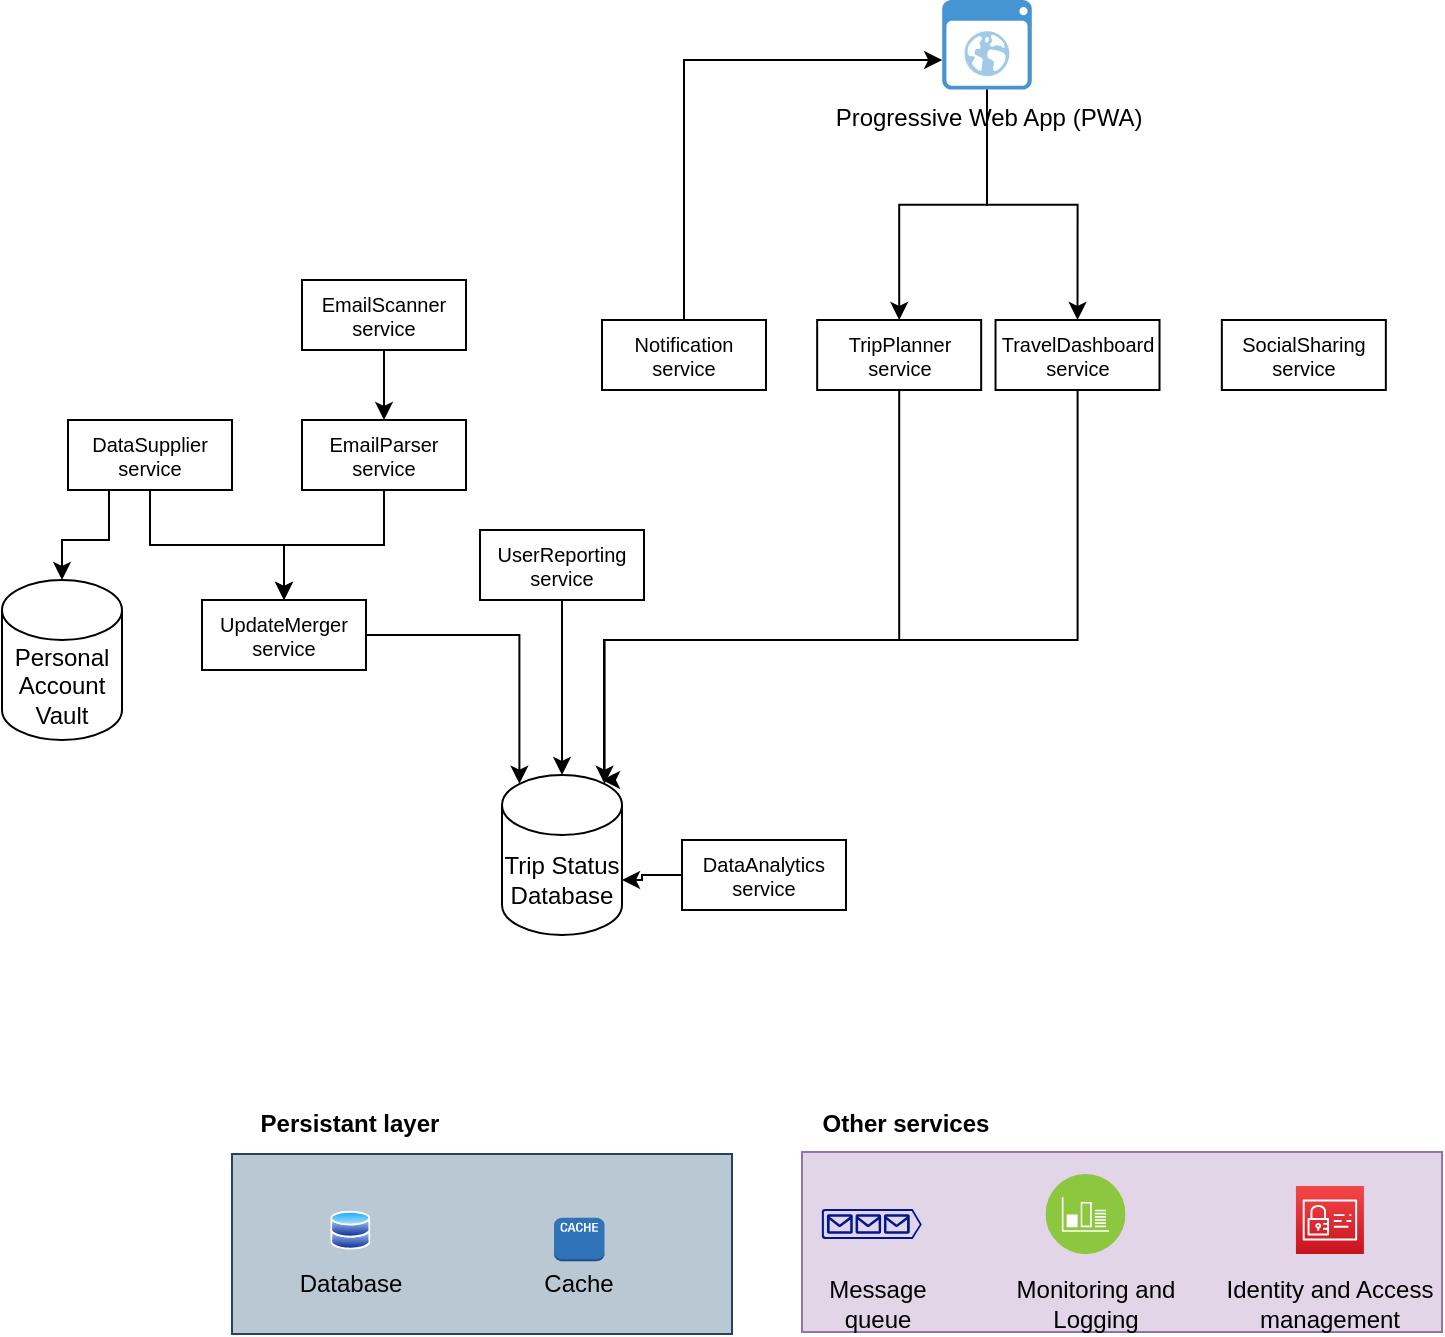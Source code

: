 <mxfile version="21.7.4" type="github">
  <diagram name="Page-1" id="DHzsw7qp5RdwvfVfzMkx">
    <mxGraphModel dx="1949" dy="937" grid="1" gridSize="10" guides="1" tooltips="1" connect="1" arrows="1" fold="1" page="1" pageScale="1" pageWidth="827" pageHeight="1169" math="0" shadow="0">
      <root>
        <mxCell id="0" />
        <mxCell id="1" parent="0" />
        <mxCell id="j5hr9lwx4SY-Ujh9xRNT-41" style="edgeStyle=orthogonalEdgeStyle;rounded=0;orthogonalLoop=1;jettySize=auto;html=1;entryX=0.5;entryY=0;entryDx=0;entryDy=0;" edge="1" parent="1" source="j5hr9lwx4SY-Ujh9xRNT-4" target="j5hr9lwx4SY-Ujh9xRNT-35">
          <mxGeometry relative="1" as="geometry" />
        </mxCell>
        <mxCell id="j5hr9lwx4SY-Ujh9xRNT-42" style="edgeStyle=orthogonalEdgeStyle;rounded=0;orthogonalLoop=1;jettySize=auto;html=1;" edge="1" parent="1" source="j5hr9lwx4SY-Ujh9xRNT-4" target="j5hr9lwx4SY-Ujh9xRNT-14">
          <mxGeometry relative="1" as="geometry" />
        </mxCell>
        <mxCell id="j5hr9lwx4SY-Ujh9xRNT-4" value="Progressive Web App (PWA)" style="shadow=0;dashed=0;html=1;strokeColor=none;fillColor=#4495D1;labelPosition=center;verticalLabelPosition=bottom;verticalAlign=top;align=center;outlineConnect=0;shape=mxgraph.veeam.2d.web_ui;" vertex="1" parent="1">
          <mxGeometry x="490.1" y="170" width="44.8" height="44.8" as="geometry" />
        </mxCell>
        <mxCell id="j5hr9lwx4SY-Ujh9xRNT-9" value="Persistant layer" style="text;html=1;strokeColor=none;fillColor=none;align=center;verticalAlign=middle;whiteSpace=wrap;rounded=0;fontStyle=1" vertex="1" parent="1">
          <mxGeometry x="144" y="717" width="100" height="30" as="geometry" />
        </mxCell>
        <mxCell id="j5hr9lwx4SY-Ujh9xRNT-39" style="edgeStyle=orthogonalEdgeStyle;rounded=0;orthogonalLoop=1;jettySize=auto;html=1;entryX=0.5;entryY=0;entryDx=0;entryDy=0;" edge="1" parent="1" source="j5hr9lwx4SY-Ujh9xRNT-12" target="j5hr9lwx4SY-Ujh9xRNT-36">
          <mxGeometry relative="1" as="geometry" />
        </mxCell>
        <mxCell id="j5hr9lwx4SY-Ujh9xRNT-45" style="edgeStyle=orthogonalEdgeStyle;rounded=0;orthogonalLoop=1;jettySize=auto;html=1;exitX=0.25;exitY=1;exitDx=0;exitDy=0;entryX=0.5;entryY=0;entryDx=0;entryDy=0;entryPerimeter=0;" edge="1" parent="1" source="j5hr9lwx4SY-Ujh9xRNT-12" target="j5hr9lwx4SY-Ujh9xRNT-51">
          <mxGeometry relative="1" as="geometry">
            <mxPoint x="51" y="470" as="targetPoint" />
            <Array as="points">
              <mxPoint x="74" y="440" />
              <mxPoint x="50" y="440" />
            </Array>
          </mxGeometry>
        </mxCell>
        <mxCell id="j5hr9lwx4SY-Ujh9xRNT-12" value="DataSupplier service" style="rounded=0;whiteSpace=wrap;html=1;fontSize=10;" vertex="1" parent="1">
          <mxGeometry x="53" y="380" width="82" height="35" as="geometry" />
        </mxCell>
        <mxCell id="j5hr9lwx4SY-Ujh9xRNT-40" style="edgeStyle=orthogonalEdgeStyle;rounded=0;orthogonalLoop=1;jettySize=auto;html=1;entryX=0.5;entryY=0;entryDx=0;entryDy=0;" edge="1" parent="1" source="j5hr9lwx4SY-Ujh9xRNT-13" target="j5hr9lwx4SY-Ujh9xRNT-33">
          <mxGeometry relative="1" as="geometry" />
        </mxCell>
        <mxCell id="j5hr9lwx4SY-Ujh9xRNT-13" value="EmailScanner service" style="rounded=0;whiteSpace=wrap;html=1;imageWidth=20;imageHeight=20;fontSize=10;" vertex="1" parent="1">
          <mxGeometry x="170" y="310" width="82" height="35" as="geometry" />
        </mxCell>
        <mxCell id="j5hr9lwx4SY-Ujh9xRNT-47" style="edgeStyle=orthogonalEdgeStyle;rounded=0;orthogonalLoop=1;jettySize=auto;html=1;entryX=0.855;entryY=0;entryDx=0;entryDy=4.35;entryPerimeter=0;" edge="1" parent="1" source="j5hr9lwx4SY-Ujh9xRNT-14" target="j5hr9lwx4SY-Ujh9xRNT-44">
          <mxGeometry relative="1" as="geometry">
            <Array as="points">
              <mxPoint x="469" y="490" />
              <mxPoint x="321" y="490" />
            </Array>
          </mxGeometry>
        </mxCell>
        <mxCell id="j5hr9lwx4SY-Ujh9xRNT-14" value="TripPlanner service" style="rounded=0;whiteSpace=wrap;html=1;fontSize=10;" vertex="1" parent="1">
          <mxGeometry x="427.58" y="330" width="82" height="35" as="geometry" />
        </mxCell>
        <mxCell id="j5hr9lwx4SY-Ujh9xRNT-15" value="SocialSharing service" style="rounded=0;whiteSpace=wrap;html=1;fontSize=10;" vertex="1" parent="1">
          <mxGeometry x="629.92" y="330" width="82" height="35" as="geometry" />
        </mxCell>
        <mxCell id="j5hr9lwx4SY-Ujh9xRNT-50" style="edgeStyle=orthogonalEdgeStyle;rounded=0;orthogonalLoop=1;jettySize=auto;html=1;" edge="1" parent="1" source="j5hr9lwx4SY-Ujh9xRNT-16" target="j5hr9lwx4SY-Ujh9xRNT-44">
          <mxGeometry relative="1" as="geometry" />
        </mxCell>
        <mxCell id="j5hr9lwx4SY-Ujh9xRNT-16" value="UserReporting service" style="rounded=0;whiteSpace=wrap;html=1;fontSize=10;" vertex="1" parent="1">
          <mxGeometry x="259" y="435" width="82" height="35" as="geometry" />
        </mxCell>
        <mxCell id="j5hr9lwx4SY-Ujh9xRNT-49" style="edgeStyle=orthogonalEdgeStyle;rounded=0;orthogonalLoop=1;jettySize=auto;html=1;entryX=1;entryY=0;entryDx=0;entryDy=52.5;entryPerimeter=0;" edge="1" parent="1" source="j5hr9lwx4SY-Ujh9xRNT-17" target="j5hr9lwx4SY-Ujh9xRNT-44">
          <mxGeometry relative="1" as="geometry" />
        </mxCell>
        <mxCell id="j5hr9lwx4SY-Ujh9xRNT-17" value="DataAnalytics service" style="rounded=0;whiteSpace=wrap;html=1;fontSize=10;" vertex="1" parent="1">
          <mxGeometry x="360" y="590" width="82" height="35" as="geometry" />
        </mxCell>
        <mxCell id="j5hr9lwx4SY-Ujh9xRNT-43" style="edgeStyle=orthogonalEdgeStyle;rounded=0;orthogonalLoop=1;jettySize=auto;html=1;" edge="1" parent="1" source="j5hr9lwx4SY-Ujh9xRNT-18" target="j5hr9lwx4SY-Ujh9xRNT-4">
          <mxGeometry relative="1" as="geometry">
            <Array as="points">
              <mxPoint x="361" y="200" />
            </Array>
          </mxGeometry>
        </mxCell>
        <mxCell id="j5hr9lwx4SY-Ujh9xRNT-18" value="Notification service" style="rounded=0;whiteSpace=wrap;html=1;fontSize=10;" vertex="1" parent="1">
          <mxGeometry x="320" y="330" width="82" height="35" as="geometry" />
        </mxCell>
        <mxCell id="j5hr9lwx4SY-Ujh9xRNT-19" value="" style="group" vertex="1" connectable="0" parent="1">
          <mxGeometry x="135" y="747" width="250" height="90" as="geometry" />
        </mxCell>
        <mxCell id="j5hr9lwx4SY-Ujh9xRNT-20" value="" style="rounded=0;whiteSpace=wrap;html=1;fillColor=#bac8d3;strokeColor=#23445d;" vertex="1" parent="j5hr9lwx4SY-Ujh9xRNT-19">
          <mxGeometry width="250.0" height="90" as="geometry" />
        </mxCell>
        <mxCell id="j5hr9lwx4SY-Ujh9xRNT-21" value="" style="image;aspect=fixed;perimeter=ellipsePerimeter;html=1;align=center;shadow=0;dashed=0;spacingTop=3;image=img/lib/active_directory/databases.svg;" vertex="1" parent="j5hr9lwx4SY-Ujh9xRNT-19">
          <mxGeometry x="49.17" y="28.265" width="20" height="19.6" as="geometry" />
        </mxCell>
        <mxCell id="j5hr9lwx4SY-Ujh9xRNT-22" value="Database" style="text;html=1;strokeColor=none;fillColor=none;align=center;verticalAlign=middle;whiteSpace=wrap;rounded=0;" vertex="1" parent="j5hr9lwx4SY-Ujh9xRNT-19">
          <mxGeometry x="46.667" y="53.625" width="25" height="22.5" as="geometry" />
        </mxCell>
        <mxCell id="j5hr9lwx4SY-Ujh9xRNT-23" value="" style="outlineConnect=0;dashed=0;verticalLabelPosition=bottom;verticalAlign=top;align=center;html=1;shape=mxgraph.aws3.cache_node;fillColor=#2E73B8;gradientColor=none;" vertex="1" parent="j5hr9lwx4SY-Ujh9xRNT-19">
          <mxGeometry x="161" y="31.89" width="25.24" height="21.74" as="geometry" />
        </mxCell>
        <mxCell id="j5hr9lwx4SY-Ujh9xRNT-24" value="Cache" style="text;html=1;strokeColor=none;fillColor=none;align=center;verticalAlign=middle;whiteSpace=wrap;rounded=0;" vertex="1" parent="j5hr9lwx4SY-Ujh9xRNT-19">
          <mxGeometry x="161.244" y="53.625" width="25" height="22.5" as="geometry" />
        </mxCell>
        <mxCell id="j5hr9lwx4SY-Ujh9xRNT-25" value="" style="rounded=0;whiteSpace=wrap;html=1;fillColor=#e1d5e7;strokeColor=#9673a6;glass=0;shadow=0;" vertex="1" parent="1">
          <mxGeometry x="420" y="746" width="320" height="90" as="geometry" />
        </mxCell>
        <mxCell id="j5hr9lwx4SY-Ujh9xRNT-26" value="Other services" style="text;html=1;strokeColor=none;fillColor=none;align=center;verticalAlign=middle;whiteSpace=wrap;rounded=0;fontStyle=1" vertex="1" parent="1">
          <mxGeometry x="417.58" y="717" width="107.58" height="30" as="geometry" />
        </mxCell>
        <mxCell id="j5hr9lwx4SY-Ujh9xRNT-27" value="Monitoring and Logging" style="text;html=1;strokeColor=none;fillColor=none;align=center;verticalAlign=middle;whiteSpace=wrap;rounded=0;" vertex="1" parent="1">
          <mxGeometry x="516.76" y="807" width="100.16" height="30" as="geometry" />
        </mxCell>
        <mxCell id="j5hr9lwx4SY-Ujh9xRNT-28" value="" style="image;aspect=fixed;perimeter=ellipsePerimeter;html=1;align=center;shadow=0;dashed=0;fontColor=#4277BB;labelBackgroundColor=default;fontSize=12;spacingTop=3;image=img/lib/ibm/infrastructure/monitoring_logging.svg;" vertex="1" parent="1">
          <mxGeometry x="541.76" y="757" width="40" height="40" as="geometry" />
        </mxCell>
        <mxCell id="j5hr9lwx4SY-Ujh9xRNT-29" value="" style="sketch=0;points=[[0,0,0],[0.25,0,0],[0.5,0,0],[0.75,0,0],[1,0,0],[0,1,0],[0.25,1,0],[0.5,1,0],[0.75,1,0],[1,1,0],[0,0.25,0],[0,0.5,0],[0,0.75,0],[1,0.25,0],[1,0.5,0],[1,0.75,0]];outlineConnect=0;fontColor=#232F3E;gradientColor=#F54749;gradientDirection=north;fillColor=#C7131F;strokeColor=#ffffff;dashed=0;verticalLabelPosition=bottom;verticalAlign=top;align=center;html=1;fontSize=12;fontStyle=0;aspect=fixed;shape=mxgraph.aws4.resourceIcon;resIcon=mxgraph.aws4.identity_and_access_management;" vertex="1" parent="1">
          <mxGeometry x="666.96" y="763" width="34" height="34" as="geometry" />
        </mxCell>
        <mxCell id="j5hr9lwx4SY-Ujh9xRNT-30" value="Identity and Access management" style="text;html=1;strokeColor=none;fillColor=none;align=center;verticalAlign=middle;whiteSpace=wrap;rounded=0;" vertex="1" parent="1">
          <mxGeometry x="629.92" y="807" width="108.08" height="30" as="geometry" />
        </mxCell>
        <mxCell id="j5hr9lwx4SY-Ujh9xRNT-31" value="" style="sketch=0;aspect=fixed;pointerEvents=1;shadow=0;dashed=0;html=1;strokeColor=none;labelPosition=center;verticalLabelPosition=bottom;verticalAlign=top;align=center;fillColor=#00188D;shape=mxgraph.azure.queue_generic" vertex="1" parent="1">
          <mxGeometry x="429.88" y="774.5" width="50" height="15" as="geometry" />
        </mxCell>
        <mxCell id="j5hr9lwx4SY-Ujh9xRNT-32" value="Message queue" style="text;html=1;strokeColor=none;fillColor=none;align=center;verticalAlign=middle;whiteSpace=wrap;rounded=0;" vertex="1" parent="1">
          <mxGeometry x="427.58" y="807" width="60" height="30" as="geometry" />
        </mxCell>
        <mxCell id="j5hr9lwx4SY-Ujh9xRNT-38" style="edgeStyle=orthogonalEdgeStyle;rounded=0;orthogonalLoop=1;jettySize=auto;html=1;" edge="1" parent="1" source="j5hr9lwx4SY-Ujh9xRNT-33" target="j5hr9lwx4SY-Ujh9xRNT-36">
          <mxGeometry relative="1" as="geometry" />
        </mxCell>
        <mxCell id="j5hr9lwx4SY-Ujh9xRNT-33" value="EmailParser service" style="rounded=0;whiteSpace=wrap;html=1;fontSize=10;" vertex="1" parent="1">
          <mxGeometry x="170" y="380" width="82" height="35" as="geometry" />
        </mxCell>
        <mxCell id="j5hr9lwx4SY-Ujh9xRNT-48" style="edgeStyle=orthogonalEdgeStyle;rounded=0;orthogonalLoop=1;jettySize=auto;html=1;" edge="1" parent="1" source="j5hr9lwx4SY-Ujh9xRNT-35">
          <mxGeometry relative="1" as="geometry">
            <mxPoint x="320" y="560" as="targetPoint" />
            <Array as="points">
              <mxPoint x="558" y="490" />
              <mxPoint x="321" y="490" />
            </Array>
          </mxGeometry>
        </mxCell>
        <mxCell id="j5hr9lwx4SY-Ujh9xRNT-35" value="TravelDashboard service" style="rounded=0;whiteSpace=wrap;html=1;fontSize=10;" vertex="1" parent="1">
          <mxGeometry x="516.76" y="330" width="82" height="35" as="geometry" />
        </mxCell>
        <mxCell id="j5hr9lwx4SY-Ujh9xRNT-46" style="edgeStyle=orthogonalEdgeStyle;rounded=0;orthogonalLoop=1;jettySize=auto;html=1;entryX=0.145;entryY=0;entryDx=0;entryDy=4.35;entryPerimeter=0;" edge="1" parent="1" source="j5hr9lwx4SY-Ujh9xRNT-36" target="j5hr9lwx4SY-Ujh9xRNT-44">
          <mxGeometry relative="1" as="geometry" />
        </mxCell>
        <mxCell id="j5hr9lwx4SY-Ujh9xRNT-36" value="UpdateMerger service" style="rounded=0;whiteSpace=wrap;html=1;fontSize=10;" vertex="1" parent="1">
          <mxGeometry x="120" y="470" width="82" height="35" as="geometry" />
        </mxCell>
        <mxCell id="j5hr9lwx4SY-Ujh9xRNT-44" value="Trip Status&lt;br&gt;Database" style="shape=cylinder3;whiteSpace=wrap;html=1;boundedLbl=1;backgroundOutline=1;size=15;" vertex="1" parent="1">
          <mxGeometry x="270" y="557.5" width="60" height="80" as="geometry" />
        </mxCell>
        <mxCell id="j5hr9lwx4SY-Ujh9xRNT-51" value="Personal Account Vault" style="shape=cylinder3;whiteSpace=wrap;html=1;boundedLbl=1;backgroundOutline=1;size=15;" vertex="1" parent="1">
          <mxGeometry x="20" y="460" width="60" height="80" as="geometry" />
        </mxCell>
      </root>
    </mxGraphModel>
  </diagram>
</mxfile>
